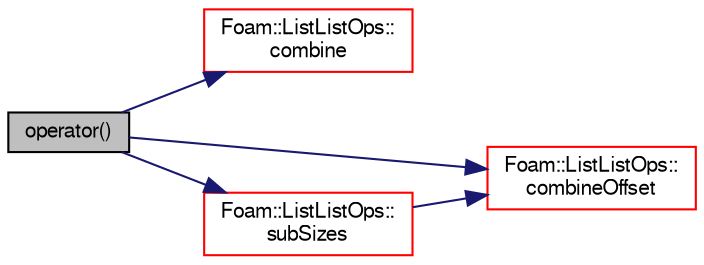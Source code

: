 digraph "operator()"
{
  bgcolor="transparent";
  edge [fontname="FreeSans",fontsize="10",labelfontname="FreeSans",labelfontsize="10"];
  node [fontname="FreeSans",fontsize="10",shape=record];
  rankdir="LR";
  Node0 [label="operator()",height=0.2,width=0.4,color="black", fillcolor="grey75", style="filled", fontcolor="black"];
  Node0 -> Node1 [color="midnightblue",fontsize="10",style="solid",fontname="FreeSans"];
  Node1 [label="Foam::ListListOps::\lcombine",height=0.2,width=0.4,color="red",URL="$a21154.html#a73f1dd568843026daea0e589bd22dcdf",tooltip="Combines sublists into one big list. "];
  Node0 -> Node8 [color="midnightblue",fontsize="10",style="solid",fontname="FreeSans"];
  Node8 [label="Foam::ListListOps::\lcombineOffset",height=0.2,width=0.4,color="red",URL="$a21154.html#a20467f0f81b1b50361f0ca74657a8ef5",tooltip="Like combine but also offsets sublists based on passed sizes. "];
  Node0 -> Node9 [color="midnightblue",fontsize="10",style="solid",fontname="FreeSans"];
  Node9 [label="Foam::ListListOps::\lsubSizes",height=0.2,width=0.4,color="red",URL="$a21154.html#a9b8fc489be99b2de335a7555707c6203",tooltip="Gets sizes of sublists. "];
  Node9 -> Node8 [color="midnightblue",fontsize="10",style="solid",fontname="FreeSans"];
}
